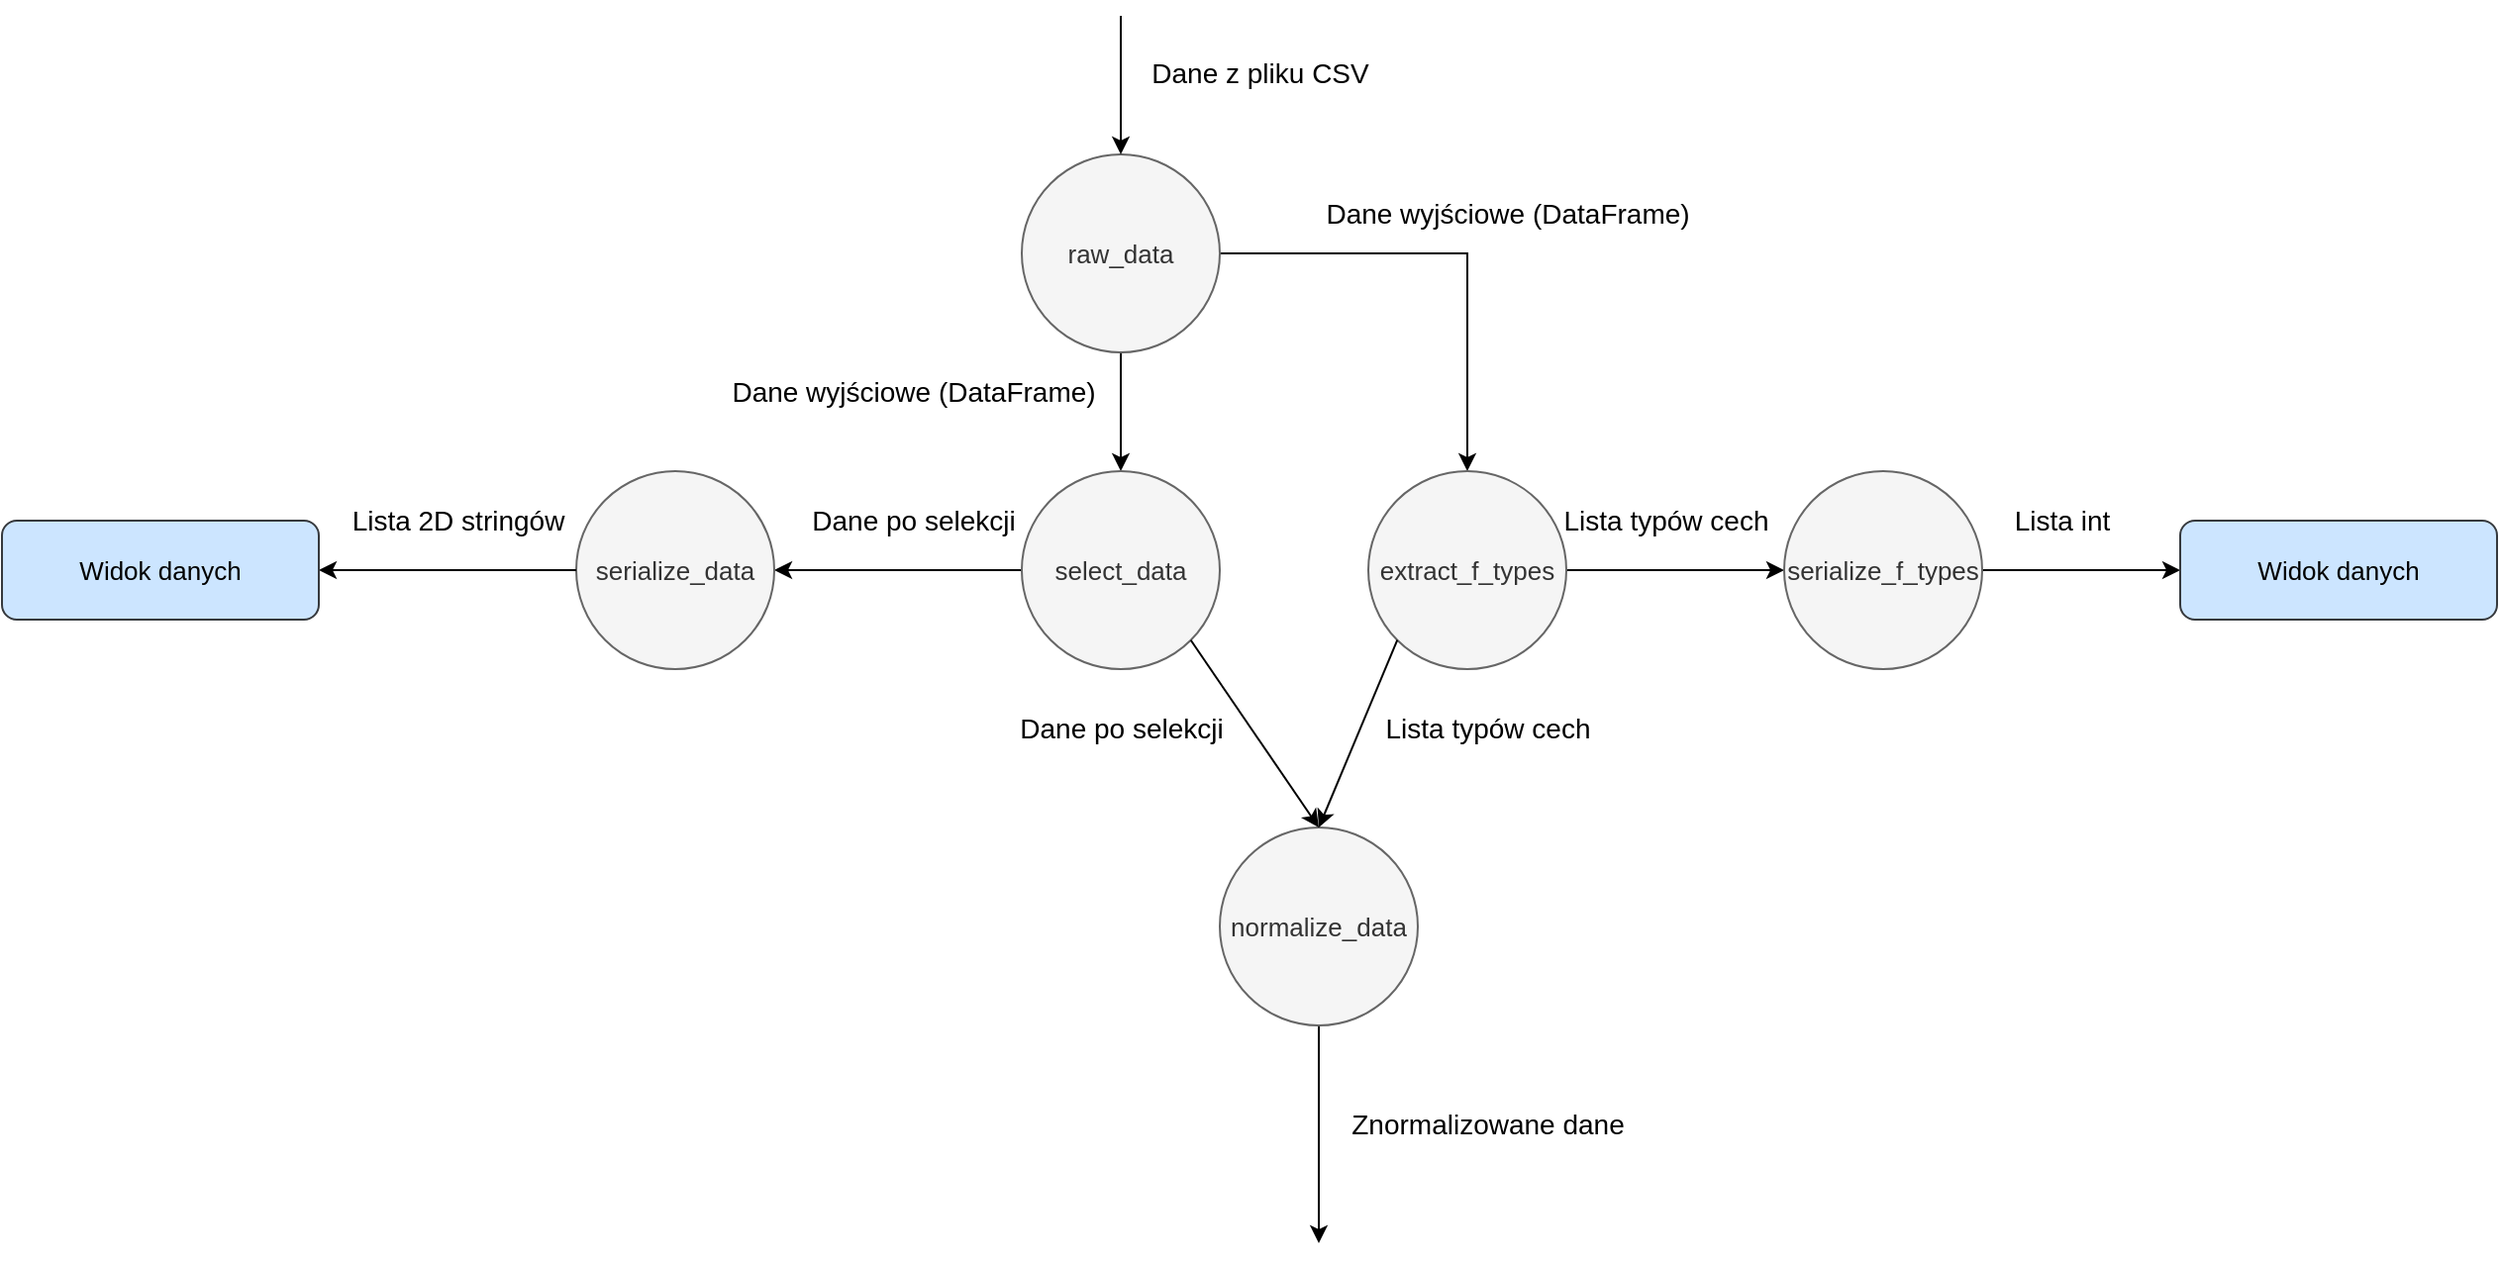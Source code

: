 <mxfile version="24.5.2" type="device">
  <diagram name="Strona-1" id="xiNB5JXKMqZNtYWRrHWA">
    <mxGraphModel dx="2603" dy="738" grid="1" gridSize="10" guides="1" tooltips="1" connect="1" arrows="1" fold="1" page="1" pageScale="1" pageWidth="1169" pageHeight="1654" math="0" shadow="0">
      <root>
        <mxCell id="0" />
        <mxCell id="1" parent="0" />
        <mxCell id="LLBpT46Yh_gF9BKEQQU7-3" style="edgeStyle=orthogonalEdgeStyle;rounded=0;orthogonalLoop=1;jettySize=auto;html=1;entryX=0.5;entryY=0;entryDx=0;entryDy=0;" edge="1" parent="1" source="LLBpT46Yh_gF9BKEQQU7-1" target="LLBpT46Yh_gF9BKEQQU7-2">
          <mxGeometry relative="1" as="geometry" />
        </mxCell>
        <mxCell id="LLBpT46Yh_gF9BKEQQU7-5" style="edgeStyle=orthogonalEdgeStyle;rounded=0;orthogonalLoop=1;jettySize=auto;html=1;entryX=0.5;entryY=0;entryDx=0;entryDy=0;" edge="1" parent="1" source="LLBpT46Yh_gF9BKEQQU7-1" target="LLBpT46Yh_gF9BKEQQU7-4">
          <mxGeometry relative="1" as="geometry" />
        </mxCell>
        <mxCell id="LLBpT46Yh_gF9BKEQQU7-1" value="&lt;font style=&quot;font-size: 13px;&quot;&gt;raw_data&lt;/font&gt;" style="ellipse;whiteSpace=wrap;html=1;aspect=fixed;fillColor=#f5f5f5;strokeColor=#666666;fontColor=#333333;" vertex="1" parent="1">
          <mxGeometry x="405" y="100" width="100" height="100" as="geometry" />
        </mxCell>
        <mxCell id="LLBpT46Yh_gF9BKEQQU7-7" style="edgeStyle=orthogonalEdgeStyle;rounded=0;orthogonalLoop=1;jettySize=auto;html=1;entryX=1;entryY=0.5;entryDx=0;entryDy=0;" edge="1" parent="1" source="LLBpT46Yh_gF9BKEQQU7-2" target="LLBpT46Yh_gF9BKEQQU7-6">
          <mxGeometry relative="1" as="geometry" />
        </mxCell>
        <mxCell id="LLBpT46Yh_gF9BKEQQU7-2" value="&lt;span style=&quot;font-size: 13px;&quot;&gt;select_data&lt;/span&gt;" style="ellipse;whiteSpace=wrap;html=1;aspect=fixed;fillColor=#f5f5f5;strokeColor=#666666;fontColor=#333333;" vertex="1" parent="1">
          <mxGeometry x="405" y="260" width="100" height="100" as="geometry" />
        </mxCell>
        <mxCell id="LLBpT46Yh_gF9BKEQQU7-9" style="edgeStyle=orthogonalEdgeStyle;rounded=0;orthogonalLoop=1;jettySize=auto;html=1;entryX=0;entryY=0.5;entryDx=0;entryDy=0;" edge="1" parent="1" source="LLBpT46Yh_gF9BKEQQU7-4" target="LLBpT46Yh_gF9BKEQQU7-8">
          <mxGeometry relative="1" as="geometry" />
        </mxCell>
        <mxCell id="LLBpT46Yh_gF9BKEQQU7-4" value="&lt;span style=&quot;font-size: 13px;&quot;&gt;extract_f_types&lt;/span&gt;" style="ellipse;whiteSpace=wrap;html=1;aspect=fixed;fillColor=#f5f5f5;strokeColor=#666666;fontColor=#333333;" vertex="1" parent="1">
          <mxGeometry x="580" y="260" width="100" height="100" as="geometry" />
        </mxCell>
        <mxCell id="LLBpT46Yh_gF9BKEQQU7-6" value="&lt;span style=&quot;font-size: 13px;&quot;&gt;serialize_data&lt;/span&gt;" style="ellipse;whiteSpace=wrap;html=1;aspect=fixed;fillColor=#f5f5f5;strokeColor=#666666;fontColor=#333333;" vertex="1" parent="1">
          <mxGeometry x="180" y="260" width="100" height="100" as="geometry" />
        </mxCell>
        <mxCell id="LLBpT46Yh_gF9BKEQQU7-19" style="edgeStyle=orthogonalEdgeStyle;rounded=0;orthogonalLoop=1;jettySize=auto;html=1;entryX=0;entryY=0.5;entryDx=0;entryDy=0;" edge="1" parent="1" source="LLBpT46Yh_gF9BKEQQU7-8" target="LLBpT46Yh_gF9BKEQQU7-18">
          <mxGeometry relative="1" as="geometry" />
        </mxCell>
        <mxCell id="LLBpT46Yh_gF9BKEQQU7-8" value="&lt;span style=&quot;font-size: 13px;&quot;&gt;serialize_f_types&lt;/span&gt;" style="ellipse;whiteSpace=wrap;html=1;aspect=fixed;fillColor=#f5f5f5;strokeColor=#666666;fontColor=#333333;" vertex="1" parent="1">
          <mxGeometry x="790" y="260" width="100" height="100" as="geometry" />
        </mxCell>
        <mxCell id="LLBpT46Yh_gF9BKEQQU7-10" value="" style="endArrow=classic;html=1;rounded=0;entryX=0.5;entryY=0;entryDx=0;entryDy=0;" edge="1" parent="1" target="LLBpT46Yh_gF9BKEQQU7-1">
          <mxGeometry width="50" height="50" relative="1" as="geometry">
            <mxPoint x="455" y="30" as="sourcePoint" />
            <mxPoint x="470" y="360" as="targetPoint" />
          </mxGeometry>
        </mxCell>
        <mxCell id="LLBpT46Yh_gF9BKEQQU7-11" value="&lt;font style=&quot;font-size: 14px;&quot;&gt;Dane z pliku CSV&lt;/font&gt;" style="edgeLabel;html=1;align=center;verticalAlign=middle;resizable=0;points=[];" vertex="1" connectable="0" parent="LLBpT46Yh_gF9BKEQQU7-10">
          <mxGeometry x="-0.175" y="-4" relative="1" as="geometry">
            <mxPoint x="74" as="offset" />
          </mxGeometry>
        </mxCell>
        <mxCell id="LLBpT46Yh_gF9BKEQQU7-30" style="edgeStyle=orthogonalEdgeStyle;rounded=0;orthogonalLoop=1;jettySize=auto;html=1;" edge="1" parent="1" source="LLBpT46Yh_gF9BKEQQU7-12">
          <mxGeometry relative="1" as="geometry">
            <mxPoint x="555" y="650" as="targetPoint" />
          </mxGeometry>
        </mxCell>
        <mxCell id="LLBpT46Yh_gF9BKEQQU7-12" value="&lt;span style=&quot;font-size: 13px;&quot;&gt;normalize_data&lt;/span&gt;" style="ellipse;whiteSpace=wrap;html=1;aspect=fixed;fillColor=#f5f5f5;strokeColor=#666666;fontColor=#333333;" vertex="1" parent="1">
          <mxGeometry x="505" y="440" width="100" height="100" as="geometry" />
        </mxCell>
        <mxCell id="LLBpT46Yh_gF9BKEQQU7-14" value="" style="endArrow=classic;html=1;rounded=0;entryX=0.5;entryY=0;entryDx=0;entryDy=0;exitX=1;exitY=1;exitDx=0;exitDy=0;" edge="1" parent="1" source="LLBpT46Yh_gF9BKEQQU7-2" target="LLBpT46Yh_gF9BKEQQU7-12">
          <mxGeometry width="50" height="50" relative="1" as="geometry">
            <mxPoint x="420" y="370" as="sourcePoint" />
            <mxPoint x="470" y="320" as="targetPoint" />
          </mxGeometry>
        </mxCell>
        <mxCell id="LLBpT46Yh_gF9BKEQQU7-15" value="" style="endArrow=classic;html=1;rounded=0;exitX=0;exitY=1;exitDx=0;exitDy=0;entryX=0.5;entryY=0;entryDx=0;entryDy=0;" edge="1" parent="1" source="LLBpT46Yh_gF9BKEQQU7-4" target="LLBpT46Yh_gF9BKEQQU7-12">
          <mxGeometry width="50" height="50" relative="1" as="geometry">
            <mxPoint x="420" y="370" as="sourcePoint" />
            <mxPoint x="470" y="320" as="targetPoint" />
          </mxGeometry>
        </mxCell>
        <mxCell id="LLBpT46Yh_gF9BKEQQU7-16" value="" style="endArrow=classic;html=1;rounded=0;exitX=0;exitY=0.5;exitDx=0;exitDy=0;entryX=1;entryY=0.5;entryDx=0;entryDy=0;" edge="1" parent="1" source="LLBpT46Yh_gF9BKEQQU7-6" target="LLBpT46Yh_gF9BKEQQU7-17">
          <mxGeometry width="50" height="50" relative="1" as="geometry">
            <mxPoint x="560" y="360" as="sourcePoint" />
            <mxPoint x="120" y="310" as="targetPoint" />
          </mxGeometry>
        </mxCell>
        <mxCell id="LLBpT46Yh_gF9BKEQQU7-17" value="&lt;font style=&quot;font-size: 13px;&quot;&gt;Widok danych&lt;/font&gt;" style="rounded=1;whiteSpace=wrap;html=1;fillColor=#cce5ff;strokeColor=#36393d;" vertex="1" parent="1">
          <mxGeometry x="-110" y="285" width="160" height="50" as="geometry" />
        </mxCell>
        <mxCell id="LLBpT46Yh_gF9BKEQQU7-18" value="&lt;font style=&quot;font-size: 13px;&quot;&gt;Widok danych&lt;/font&gt;" style="rounded=1;whiteSpace=wrap;html=1;fillColor=#cce5ff;strokeColor=#36393d;" vertex="1" parent="1">
          <mxGeometry x="990" y="285" width="160" height="50" as="geometry" />
        </mxCell>
        <mxCell id="LLBpT46Yh_gF9BKEQQU7-21" value="&lt;span style=&quot;font-size: 14px;&quot;&gt;Dane wyjściowe (DataFrame)&lt;/span&gt;" style="edgeLabel;html=1;align=center;verticalAlign=middle;resizable=0;points=[];" vertex="1" connectable="0" parent="1">
          <mxGeometry x="650" y="130" as="geometry" />
        </mxCell>
        <mxCell id="LLBpT46Yh_gF9BKEQQU7-22" value="&lt;span style=&quot;font-size: 14px;&quot;&gt;Dane wyjściowe (DataFrame)&lt;/span&gt;" style="edgeLabel;html=1;align=center;verticalAlign=middle;resizable=0;points=[];" vertex="1" connectable="0" parent="1">
          <mxGeometry x="350" y="220" as="geometry" />
        </mxCell>
        <mxCell id="LLBpT46Yh_gF9BKEQQU7-23" value="&lt;span style=&quot;font-size: 14px;&quot;&gt;Lista typów cech&lt;/span&gt;" style="edgeLabel;html=1;align=center;verticalAlign=middle;resizable=0;points=[];" vertex="1" connectable="0" parent="1">
          <mxGeometry x="730" y="285" as="geometry" />
        </mxCell>
        <mxCell id="LLBpT46Yh_gF9BKEQQU7-24" value="&lt;span style=&quot;font-size: 14px;&quot;&gt;Lista int&lt;/span&gt;" style="edgeLabel;html=1;align=center;verticalAlign=middle;resizable=0;points=[];" vertex="1" connectable="0" parent="1">
          <mxGeometry x="930" y="285" as="geometry" />
        </mxCell>
        <mxCell id="LLBpT46Yh_gF9BKEQQU7-25" value="&lt;span style=&quot;font-size: 14px;&quot;&gt;Dane po selekcji&lt;/span&gt;" style="edgeLabel;html=1;align=center;verticalAlign=middle;resizable=0;points=[];" vertex="1" connectable="0" parent="1">
          <mxGeometry x="350" y="285" as="geometry" />
        </mxCell>
        <mxCell id="LLBpT46Yh_gF9BKEQQU7-26" value="&lt;span style=&quot;font-size: 14px;&quot;&gt;Lista 2D stringów&lt;/span&gt;" style="edgeLabel;html=1;align=center;verticalAlign=middle;resizable=0;points=[];" vertex="1" connectable="0" parent="1">
          <mxGeometry x="120" y="285" as="geometry" />
        </mxCell>
        <mxCell id="LLBpT46Yh_gF9BKEQQU7-27" value="&lt;span style=&quot;font-size: 14px;&quot;&gt;Dane po selekcji&lt;/span&gt;" style="edgeLabel;html=1;align=center;verticalAlign=middle;resizable=0;points=[];" vertex="1" connectable="0" parent="1">
          <mxGeometry x="455" y="390" as="geometry" />
        </mxCell>
        <mxCell id="LLBpT46Yh_gF9BKEQQU7-28" value="&lt;span style=&quot;font-size: 14px;&quot;&gt;Lista typów cech&lt;/span&gt;" style="edgeLabel;html=1;align=center;verticalAlign=middle;resizable=0;points=[];" vertex="1" connectable="0" parent="1">
          <mxGeometry x="640" y="390" as="geometry" />
        </mxCell>
        <mxCell id="LLBpT46Yh_gF9BKEQQU7-31" value="&lt;span style=&quot;font-size: 14px;&quot;&gt;Znormalizowane dane&lt;/span&gt;" style="edgeLabel;html=1;align=center;verticalAlign=middle;resizable=0;points=[];" vertex="1" connectable="0" parent="1">
          <mxGeometry x="640" y="590" as="geometry" />
        </mxCell>
      </root>
    </mxGraphModel>
  </diagram>
</mxfile>
